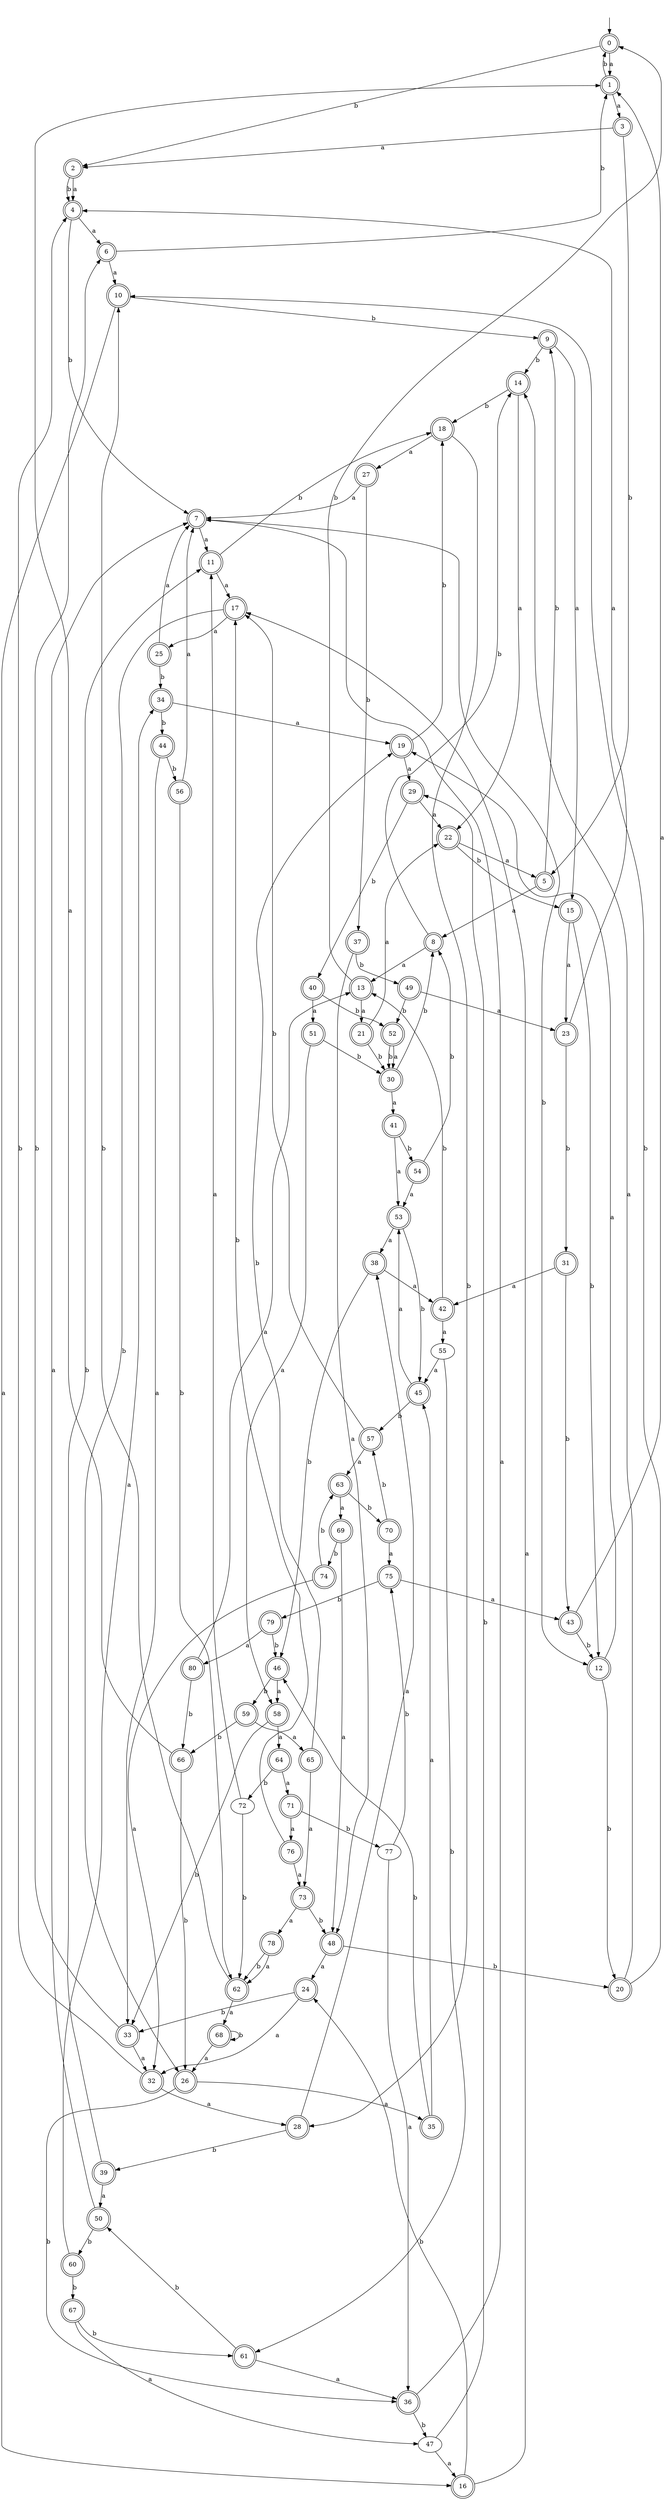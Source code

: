 digraph RandomDFA {
  __start0 [label="", shape=none];
  __start0 -> 0 [label=""];
  0 [shape=circle] [shape=doublecircle]
  0 -> 1 [label="a"]
  0 -> 2 [label="b"]
  1 [shape=doublecircle]
  1 -> 3 [label="a"]
  1 -> 0 [label="b"]
  2 [shape=doublecircle]
  2 -> 4 [label="a"]
  2 -> 4 [label="b"]
  3 [shape=doublecircle]
  3 -> 2 [label="a"]
  3 -> 5 [label="b"]
  4 [shape=doublecircle]
  4 -> 6 [label="a"]
  4 -> 7 [label="b"]
  5 [shape=doublecircle]
  5 -> 8 [label="a"]
  5 -> 9 [label="b"]
  6 [shape=doublecircle]
  6 -> 10 [label="a"]
  6 -> 1 [label="b"]
  7 [shape=doublecircle]
  7 -> 11 [label="a"]
  7 -> 12 [label="b"]
  8 [shape=doublecircle]
  8 -> 13 [label="a"]
  8 -> 14 [label="b"]
  9 [shape=doublecircle]
  9 -> 15 [label="a"]
  9 -> 14 [label="b"]
  10 [shape=doublecircle]
  10 -> 16 [label="a"]
  10 -> 9 [label="b"]
  11 [shape=doublecircle]
  11 -> 17 [label="a"]
  11 -> 18 [label="b"]
  12 [shape=doublecircle]
  12 -> 19 [label="a"]
  12 -> 20 [label="b"]
  13 [shape=doublecircle]
  13 -> 21 [label="a"]
  13 -> 0 [label="b"]
  14 [shape=doublecircle]
  14 -> 22 [label="a"]
  14 -> 18 [label="b"]
  15 [shape=doublecircle]
  15 -> 23 [label="a"]
  15 -> 12 [label="b"]
  16 [shape=doublecircle]
  16 -> 17 [label="a"]
  16 -> 24 [label="b"]
  17 [shape=doublecircle]
  17 -> 25 [label="a"]
  17 -> 26 [label="b"]
  18 [shape=doublecircle]
  18 -> 27 [label="a"]
  18 -> 28 [label="b"]
  19 [shape=doublecircle]
  19 -> 29 [label="a"]
  19 -> 18 [label="b"]
  20 [shape=doublecircle]
  20 -> 14 [label="a"]
  20 -> 10 [label="b"]
  21 [shape=doublecircle]
  21 -> 22 [label="a"]
  21 -> 30 [label="b"]
  22 [shape=doublecircle]
  22 -> 5 [label="a"]
  22 -> 15 [label="b"]
  23 [shape=doublecircle]
  23 -> 4 [label="a"]
  23 -> 31 [label="b"]
  24 [shape=doublecircle]
  24 -> 32 [label="a"]
  24 -> 33 [label="b"]
  25 [shape=doublecircle]
  25 -> 7 [label="a"]
  25 -> 34 [label="b"]
  26 [shape=doublecircle]
  26 -> 35 [label="a"]
  26 -> 36 [label="b"]
  27 [shape=doublecircle]
  27 -> 7 [label="a"]
  27 -> 37 [label="b"]
  28 [shape=doublecircle]
  28 -> 38 [label="a"]
  28 -> 39 [label="b"]
  29 [shape=doublecircle]
  29 -> 22 [label="a"]
  29 -> 40 [label="b"]
  30 [shape=doublecircle]
  30 -> 41 [label="a"]
  30 -> 8 [label="b"]
  31 [shape=doublecircle]
  31 -> 42 [label="a"]
  31 -> 43 [label="b"]
  32 [shape=doublecircle]
  32 -> 28 [label="a"]
  32 -> 4 [label="b"]
  33 [shape=doublecircle]
  33 -> 32 [label="a"]
  33 -> 6 [label="b"]
  34 [shape=doublecircle]
  34 -> 19 [label="a"]
  34 -> 44 [label="b"]
  35 [shape=doublecircle]
  35 -> 45 [label="a"]
  35 -> 46 [label="b"]
  36 [shape=doublecircle]
  36 -> 7 [label="a"]
  36 -> 47 [label="b"]
  37 [shape=doublecircle]
  37 -> 48 [label="a"]
  37 -> 49 [label="b"]
  38 [shape=doublecircle]
  38 -> 42 [label="a"]
  38 -> 46 [label="b"]
  39 [shape=doublecircle]
  39 -> 50 [label="a"]
  39 -> 11 [label="b"]
  40 [shape=doublecircle]
  40 -> 51 [label="a"]
  40 -> 52 [label="b"]
  41 [shape=doublecircle]
  41 -> 53 [label="a"]
  41 -> 54 [label="b"]
  42 [shape=doublecircle]
  42 -> 55 [label="a"]
  42 -> 13 [label="b"]
  43 [shape=doublecircle]
  43 -> 1 [label="a"]
  43 -> 12 [label="b"]
  44 [shape=doublecircle]
  44 -> 33 [label="a"]
  44 -> 56 [label="b"]
  45 [shape=doublecircle]
  45 -> 53 [label="a"]
  45 -> 57 [label="b"]
  46 [shape=doublecircle]
  46 -> 58 [label="a"]
  46 -> 59 [label="b"]
  47
  47 -> 16 [label="a"]
  47 -> 29 [label="b"]
  48 [shape=doublecircle]
  48 -> 24 [label="a"]
  48 -> 20 [label="b"]
  49 [shape=doublecircle]
  49 -> 23 [label="a"]
  49 -> 52 [label="b"]
  50 [shape=doublecircle]
  50 -> 7 [label="a"]
  50 -> 60 [label="b"]
  51 [shape=doublecircle]
  51 -> 58 [label="a"]
  51 -> 30 [label="b"]
  52 [shape=doublecircle]
  52 -> 30 [label="a"]
  52 -> 30 [label="b"]
  53 [shape=doublecircle]
  53 -> 38 [label="a"]
  53 -> 45 [label="b"]
  54 [shape=doublecircle]
  54 -> 53 [label="a"]
  54 -> 8 [label="b"]
  55
  55 -> 45 [label="a"]
  55 -> 61 [label="b"]
  56 [shape=doublecircle]
  56 -> 7 [label="a"]
  56 -> 62 [label="b"]
  57 [shape=doublecircle]
  57 -> 63 [label="a"]
  57 -> 17 [label="b"]
  58 [shape=doublecircle]
  58 -> 64 [label="a"]
  58 -> 33 [label="b"]
  59 [shape=doublecircle]
  59 -> 65 [label="a"]
  59 -> 66 [label="b"]
  60 [shape=doublecircle]
  60 -> 34 [label="a"]
  60 -> 67 [label="b"]
  61 [shape=doublecircle]
  61 -> 36 [label="a"]
  61 -> 50 [label="b"]
  62 [shape=doublecircle]
  62 -> 68 [label="a"]
  62 -> 10 [label="b"]
  63 [shape=doublecircle]
  63 -> 69 [label="a"]
  63 -> 70 [label="b"]
  64 [shape=doublecircle]
  64 -> 71 [label="a"]
  64 -> 72 [label="b"]
  65 [shape=doublecircle]
  65 -> 73 [label="a"]
  65 -> 19 [label="b"]
  66 [shape=doublecircle]
  66 -> 1 [label="a"]
  66 -> 26 [label="b"]
  67 [shape=doublecircle]
  67 -> 47 [label="a"]
  67 -> 61 [label="b"]
  68 [shape=doublecircle]
  68 -> 26 [label="a"]
  68 -> 68 [label="b"]
  69 [shape=doublecircle]
  69 -> 48 [label="a"]
  69 -> 74 [label="b"]
  70 [shape=doublecircle]
  70 -> 75 [label="a"]
  70 -> 57 [label="b"]
  71 [shape=doublecircle]
  71 -> 76 [label="a"]
  71 -> 77 [label="b"]
  72
  72 -> 11 [label="a"]
  72 -> 62 [label="b"]
  73 [shape=doublecircle]
  73 -> 78 [label="a"]
  73 -> 48 [label="b"]
  74 [shape=doublecircle]
  74 -> 32 [label="a"]
  74 -> 63 [label="b"]
  75 [shape=doublecircle]
  75 -> 43 [label="a"]
  75 -> 79 [label="b"]
  76 [shape=doublecircle]
  76 -> 73 [label="a"]
  76 -> 17 [label="b"]
  77
  77 -> 36 [label="a"]
  77 -> 75 [label="b"]
  78 [shape=doublecircle]
  78 -> 62 [label="a"]
  78 -> 62 [label="b"]
  79 [shape=doublecircle]
  79 -> 80 [label="a"]
  79 -> 46 [label="b"]
  80 [shape=doublecircle]
  80 -> 13 [label="a"]
  80 -> 66 [label="b"]
}
